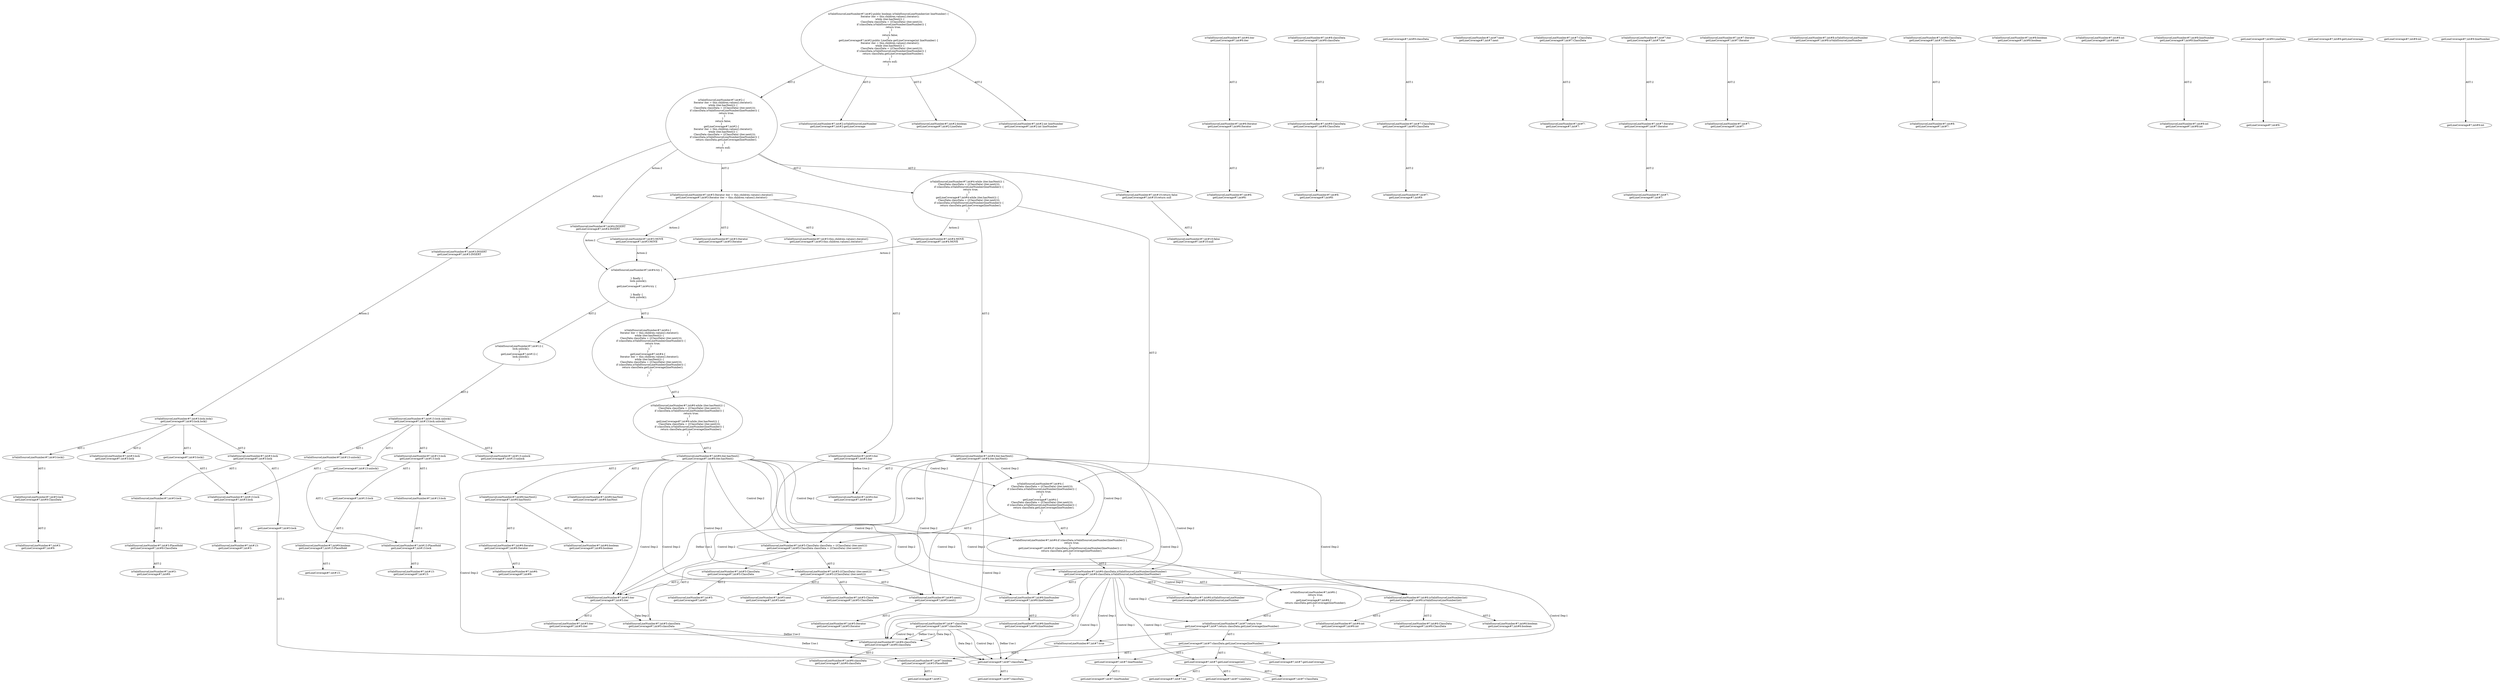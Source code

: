 digraph "Pattern" {
0 [label="isValidSourceLineNumber#?,int#3:INSERT
getLineCoverage#?,int#3:INSERT" shape=ellipse]
1 [label="isValidSourceLineNumber#?,int#2:\{
    Iterator iter = this.children.values().iterator();
    while (iter.hasNext()) \{
        ClassData classData = ((ClassData) (iter.next()));
        if (classData.isValidSourceLineNumber(lineNumber)) \{
            return true;
        \}
    \} 
    return false;
\}
getLineCoverage#?,int#2:\{
    Iterator iter = this.children.values().iterator();
    while (iter.hasNext()) \{
        ClassData classData = ((ClassData) (iter.next()));
        if (classData.isValidSourceLineNumber(lineNumber)) \{
            return classData.getLineCoverage(lineNumber);
        \}
    \} 
    return null;
\}" shape=ellipse]
2 [label="isValidSourceLineNumber#?,int#2:public boolean isValidSourceLineNumber(int lineNumber) \{
    Iterator iter = this.children.values().iterator();
    while (iter.hasNext()) \{
        ClassData classData = ((ClassData) (iter.next()));
        if (classData.isValidSourceLineNumber(lineNumber)) \{
            return true;
        \}
    \} 
    return false;
\}
getLineCoverage#?,int#2:public LineData getLineCoverage(int lineNumber) \{
    Iterator iter = this.children.values().iterator();
    while (iter.hasNext()) \{
        ClassData classData = ((ClassData) (iter.next()));
        if (classData.isValidSourceLineNumber(lineNumber)) \{
            return classData.getLineCoverage(lineNumber);
        \}
    \} 
    return null;
\}" shape=ellipse]
3 [label="isValidSourceLineNumber#?,int#2:isValidSourceLineNumber
getLineCoverage#?,int#2:getLineCoverage" shape=ellipse]
4 [label="isValidSourceLineNumber#?,int#2:boolean
getLineCoverage#?,int#2:LineData" shape=ellipse]
5 [label="isValidSourceLineNumber#?,int#2:int lineNumber
getLineCoverage#?,int#2:int lineNumber" shape=ellipse]
6 [label="isValidSourceLineNumber#?,int#3:Iterator iter = this.children.values().iterator()
getLineCoverage#?,int#3:Iterator iter = this.children.values().iterator()" shape=ellipse]
7 [label="isValidSourceLineNumber#?,int#3:iter
getLineCoverage#?,int#3:iter" shape=ellipse]
8 [label="isValidSourceLineNumber#?,int#3:Iterator
getLineCoverage#?,int#3:Iterator" shape=ellipse]
9 [label="isValidSourceLineNumber#?,int#3:this.children.values().iterator()
getLineCoverage#?,int#3:this.children.values().iterator()" shape=ellipse]
10 [label="isValidSourceLineNumber#?,int#3:MOVE
getLineCoverage#?,int#3:MOVE" shape=ellipse]
11 [label="isValidSourceLineNumber#?,int#4:try \{


\} finally \{
    lock.unlock();
\}
getLineCoverage#?,int#4:try \{


\} finally \{
    lock.unlock();
\}" shape=ellipse]
12 [label="isValidSourceLineNumber#?,int#4:\{
    Iterator iter = this.children.values().iterator();
    while (iter.hasNext()) \{
        ClassData classData = ((ClassData) (iter.next()));
        if (classData.isValidSourceLineNumber(lineNumber)) \{
            return true;
        \}
    \} 
\}
getLineCoverage#?,int#4:\{
    Iterator iter = this.children.values().iterator();
    while (iter.hasNext()) \{
        ClassData classData = ((ClassData) (iter.next()));
        if (classData.isValidSourceLineNumber(lineNumber)) \{
            return classData.getLineCoverage(lineNumber);
        \}
    \} 
\}" shape=ellipse]
13 [label="isValidSourceLineNumber#?,int#6:while (iter.hasNext()) \{
    ClassData classData = ((ClassData) (iter.next()));
    if (classData.isValidSourceLineNumber(lineNumber)) \{
        return true;
    \}
\} 
getLineCoverage#?,int#6:while (iter.hasNext()) \{
    ClassData classData = ((ClassData) (iter.next()));
    if (classData.isValidSourceLineNumber(lineNumber)) \{
        return classData.getLineCoverage(lineNumber);
    \}
\} " shape=ellipse]
14 [label="isValidSourceLineNumber#?,int#6:iter.hasNext()
getLineCoverage#?,int#6:iter.hasNext()" shape=ellipse]
15 [label="isValidSourceLineNumber#?,int#6:hasNext
getLineCoverage#?,int#6:hasNext" shape=ellipse]
16 [label="isValidSourceLineNumber#?,int#4:iter
getLineCoverage#?,int#4:iter" shape=ellipse]
17 [label="isValidSourceLineNumber#?,int#6:iter
getLineCoverage#?,int#6:iter" shape=ellipse]
18 [label="isValidSourceLineNumber#?,int#6:Iterator
getLineCoverage#?,int#6:Iterator" shape=ellipse]
19 [label="isValidSourceLineNumber#?,int#6:
getLineCoverage#?,int#6:" shape=ellipse]
20 [label="isValidSourceLineNumber#?,int#6:hasNext()
getLineCoverage#?,int#6:hasNext()" shape=ellipse]
21 [label="isValidSourceLineNumber#?,int#6:Iterator
getLineCoverage#?,int#6:Iterator" shape=ellipse]
22 [label="isValidSourceLineNumber#?,int#6:
getLineCoverage#?,int#6:" shape=ellipse]
23 [label="isValidSourceLineNumber#?,int#6:boolean
getLineCoverage#?,int#6:boolean" shape=ellipse]
24 [label="isValidSourceLineNumber#?,int#4:\{
    ClassData classData = ((ClassData) (iter.next()));
    if (classData.isValidSourceLineNumber(lineNumber)) \{
        return true;
    \}
\}
getLineCoverage#?,int#4:\{
    ClassData classData = ((ClassData) (iter.next()));
    if (classData.isValidSourceLineNumber(lineNumber)) \{
        return classData.getLineCoverage(lineNumber);
    \}
\}" shape=ellipse]
25 [label="isValidSourceLineNumber#?,int#5:ClassData classData = ((ClassData) (iter.next()))
getLineCoverage#?,int#5:ClassData classData = ((ClassData) (iter.next()))" shape=ellipse]
26 [label="isValidSourceLineNumber#?,int#7:classData
getLineCoverage#?,int#7:classData" shape=ellipse]
27 [label="isValidSourceLineNumber#?,int#6:classData
getLineCoverage#?,int#6:classData" shape=ellipse]
28 [label="isValidSourceLineNumber#?,int#8:classData
getLineCoverage#?,int#8:classData" shape=ellipse]
29 [label="isValidSourceLineNumber#?,int#8:ClassData
getLineCoverage#?,int#8:ClassData" shape=ellipse]
30 [label="isValidSourceLineNumber#?,int#8:
getLineCoverage#?,int#8:" shape=ellipse]
31 [label="isValidSourceLineNumber#?,int#6:classData
getLineCoverage#?,int#6:classData" shape=ellipse]
32 [label="isValidSourceLineNumber#?,int#7:ClassData
getLineCoverage#?,int#9:ClassData" shape=ellipse]
33 [label="isValidSourceLineNumber#?,int#7:
getLineCoverage#?,int#9:" shape=ellipse]
34 [label="isValidSourceLineNumber#?,int#5:((ClassData) (iter.next()))
getLineCoverage#?,int#5:((ClassData) (iter.next()))" shape=ellipse]
35 [label="isValidSourceLineNumber#?,int#7:next
getLineCoverage#?,int#7:next" shape=ellipse]
36 [label="isValidSourceLineNumber#?,int#7:ClassData
getLineCoverage#?,int#7:ClassData" shape=ellipse]
37 [label="isValidSourceLineNumber#?,int#7:
getLineCoverage#?,int#7:" shape=ellipse]
38 [label="isValidSourceLineNumber#?,int#5:iter
getLineCoverage#?,int#5:iter" shape=ellipse]
39 [label="isValidSourceLineNumber#?,int#7:iter
getLineCoverage#?,int#7:iter" shape=ellipse]
40 [label="isValidSourceLineNumber#?,int#7:Iterator
getLineCoverage#?,int#7:Iterator" shape=ellipse]
41 [label="isValidSourceLineNumber#?,int#7:
getLineCoverage#?,int#7:" shape=ellipse]
42 [label="isValidSourceLineNumber#?,int#5:next()
getLineCoverage#?,int#5:next()" shape=ellipse]
43 [label="isValidSourceLineNumber#?,int#7:Iterator
getLineCoverage#?,int#7:Iterator" shape=ellipse]
44 [label="isValidSourceLineNumber#?,int#7:
getLineCoverage#?,int#7:" shape=ellipse]
45 [label="isValidSourceLineNumber#?,int#6:if (classData.isValidSourceLineNumber(lineNumber)) \{
    return true;
\}
getLineCoverage#?,int#6:if (classData.isValidSourceLineNumber(lineNumber)) \{
    return classData.getLineCoverage(lineNumber);
\}" shape=ellipse]
46 [label="isValidSourceLineNumber#?,int#6:classData.isValidSourceLineNumber(lineNumber)
getLineCoverage#?,int#6:classData.isValidSourceLineNumber(lineNumber)" shape=ellipse]
47 [label="isValidSourceLineNumber#?,int#8:isValidSourceLineNumber
getLineCoverage#?,int#8:isValidSourceLineNumber" shape=ellipse]
48 [label="isValidSourceLineNumber#?,int#6:isValidSourceLineNumber(int)
getLineCoverage#?,int#6:isValidSourceLineNumber(int)" shape=ellipse]
49 [label="isValidSourceLineNumber#?,int#8:ClassData
getLineCoverage#?,int#7:ClassData" shape=ellipse]
50 [label="isValidSourceLineNumber#?,int#8:
getLineCoverage#?,int#7:" shape=ellipse]
51 [label="isValidSourceLineNumber#?,int#8:boolean
getLineCoverage#?,int#8:boolean" shape=ellipse]
52 [label="isValidSourceLineNumber#?,int#8:int
getLineCoverage#?,int#8:int" shape=ellipse]
53 [label="isValidSourceLineNumber#?,int#6:lineNumber
getLineCoverage#?,int#6:lineNumber" shape=ellipse]
54 [label="isValidSourceLineNumber#?,int#8:lineNumber
getLineCoverage#?,int#8:lineNumber" shape=ellipse]
55 [label="isValidSourceLineNumber#?,int#8:int
getLineCoverage#?,int#8:int" shape=ellipse]
56 [label="isValidSourceLineNumber#?,int#6:\{
    return true;
\}
getLineCoverage#?,int#6:\{
    return classData.getLineCoverage(lineNumber);
\}" shape=ellipse]
57 [label="isValidSourceLineNumber#?,int#7:return true
getLineCoverage#?,int#7:return classData.getLineCoverage(lineNumber)" shape=ellipse]
58 [label="isValidSourceLineNumber#?,int#7:true" shape=ellipse]
59 [label="isValidSourceLineNumber#?,int#9:boolean
getLineCoverage#?,int#13:PlaceHold" shape=ellipse]
60 [label="isValidSourceLineNumber#?,int#7:boolean
getLineCoverage#?,int#3:PlaceHold" shape=ellipse]
61 [label="isValidSourceLineNumber#?,int#5:classData
getLineCoverage#?,int#5:classData" shape=ellipse]
62 [label="isValidSourceLineNumber#?,int#5:ClassData
getLineCoverage#?,int#5:ClassData" shape=ellipse]
63 [label="isValidSourceLineNumber#?,int#5:
getLineCoverage#?,int#5:" shape=ellipse]
64 [label="isValidSourceLineNumber#?,int#5:next
getLineCoverage#?,int#5:next" shape=ellipse]
65 [label="isValidSourceLineNumber#?,int#5:ClassData
getLineCoverage#?,int#5:ClassData" shape=ellipse]
66 [label="isValidSourceLineNumber#?,int#5:iter
getLineCoverage#?,int#5:iter" shape=ellipse]
67 [label="isValidSourceLineNumber#?,int#5:Iterator
getLineCoverage#?,int#5:Iterator" shape=ellipse]
68 [label="isValidSourceLineNumber#?,int#6:isValidSourceLineNumber
getLineCoverage#?,int#6:isValidSourceLineNumber" shape=ellipse]
69 [label="isValidSourceLineNumber#?,int#6:ClassData
getLineCoverage#?,int#6:ClassData" shape=ellipse]
70 [label="isValidSourceLineNumber#?,int#6:boolean
getLineCoverage#?,int#6:boolean" shape=ellipse]
71 [label="isValidSourceLineNumber#?,int#6:int
getLineCoverage#?,int#6:int" shape=ellipse]
72 [label="isValidSourceLineNumber#?,int#6:lineNumber
getLineCoverage#?,int#6:lineNumber" shape=ellipse]
73 [label="isValidSourceLineNumber#?,int#12:\{
    lock.unlock();
\}
getLineCoverage#?,int#12:\{
    lock.unlock();
\}" shape=ellipse]
74 [label="isValidSourceLineNumber#?,int#13:lock.unlock()
getLineCoverage#?,int#13:lock.unlock()" shape=ellipse]
75 [label="isValidSourceLineNumber#?,int#13:unlock
getLineCoverage#?,int#13:unlock" shape=ellipse]
76 [label="isValidSourceLineNumber#?,int#13:lock
getLineCoverage#?,int#13:lock" shape=ellipse]
77 [label="isValidSourceLineNumber#?,int#13:lock" shape=ellipse]
78 [label="isValidSourceLineNumber#?,int#13:PlaceHold
getLineCoverage#?,int#13:lock" shape=ellipse]
79 [label="isValidSourceLineNumber#?,int#13:
getLineCoverage#?,int#13:" shape=ellipse]
80 [label="isValidSourceLineNumber#?,int#13:unlock()" shape=ellipse]
81 [label="isValidSourceLineNumber#?,int#13:lock
getLineCoverage#?,int#3:lock" shape=ellipse]
82 [label="isValidSourceLineNumber#?,int#13:
getLineCoverage#?,int#3:" shape=ellipse]
83 [label="isValidSourceLineNumber#?,int#4:while (iter.hasNext()) \{
    ClassData classData = ((ClassData) (iter.next()));
    if (classData.isValidSourceLineNumber(lineNumber)) \{
        return true;
    \}
\} 
getLineCoverage#?,int#4:while (iter.hasNext()) \{
    ClassData classData = ((ClassData) (iter.next()));
    if (classData.isValidSourceLineNumber(lineNumber)) \{
        return classData.getLineCoverage(lineNumber);
    \}
\} " shape=ellipse]
84 [label="isValidSourceLineNumber#?,int#4:iter.hasNext()
getLineCoverage#?,int#4:iter.hasNext()" shape=ellipse]
85 [label="isValidSourceLineNumber#?,int#4:MOVE
getLineCoverage#?,int#4:MOVE" shape=ellipse]
86 [label="isValidSourceLineNumber#?,int#10:return false
getLineCoverage#?,int#10:return null" shape=ellipse]
87 [label="isValidSourceLineNumber#?,int#10:false
getLineCoverage#?,int#10:null" shape=ellipse]
88 [label="isValidSourceLineNumber#?,int#4:INSERT
getLineCoverage#?,int#4:INSERT" shape=ellipse]
89 [label="isValidSourceLineNumber#?,int#3:lock.lock()
getLineCoverage#?,int#3:lock.lock()" shape=ellipse]
90 [label="isValidSourceLineNumber#?,int#3:lock
getLineCoverage#?,int#3:lock" shape=ellipse]
91 [label="isValidSourceLineNumber#?,int#3:lock
getLineCoverage#?,int#3:lock" shape=ellipse]
92 [label="isValidSourceLineNumber#?,int#3:lock" shape=ellipse]
93 [label="isValidSourceLineNumber#?,int#3:PlaceHold
getLineCoverage#?,int#8:ClassData" shape=ellipse]
94 [label="isValidSourceLineNumber#?,int#3:
getLineCoverage#?,int#8:" shape=ellipse]
95 [label="isValidSourceLineNumber#?,int#3:lock()" shape=ellipse]
96 [label="isValidSourceLineNumber#?,int#3:lock
getLineCoverage#?,int#9:ClassData" shape=ellipse]
97 [label="isValidSourceLineNumber#?,int#3:
getLineCoverage#?,int#9:" shape=ellipse]
98 [label="getLineCoverage#?,int#7:classData" shape=ellipse]
99 [label="getLineCoverage#?,int#7:classData.getLineCoverage(lineNumber)" shape=ellipse]
100 [label="getLineCoverage#?,int#9:" shape=ellipse]
101 [label="getLineCoverage#?,int#7:lineNumber" shape=ellipse]
102 [label="getLineCoverage#?,int#13:" shape=ellipse]
103 [label="getLineCoverage#?,int#3:" shape=ellipse]
104 [label="getLineCoverage#?,int#9:getLineCoverage" shape=ellipse]
105 [label="getLineCoverage#?,int#7:getLineCoverage" shape=ellipse]
106 [label="getLineCoverage#?,int#13:unlock()" shape=ellipse]
107 [label="getLineCoverage#?,int#9:classData" shape=ellipse]
108 [label="getLineCoverage#?,int#7:classData" shape=ellipse]
109 [label="getLineCoverage#?,int#7:getLineCoverage(int)" shape=ellipse]
110 [label="getLineCoverage#?,int#9:int" shape=ellipse]
111 [label="getLineCoverage#?,int#9:int" shape=ellipse]
112 [label="getLineCoverage#?,int#7:int" shape=ellipse]
113 [label="getLineCoverage#?,int#9:LineData" shape=ellipse]
114 [label="getLineCoverage#?,int#7:LineData" shape=ellipse]
115 [label="getLineCoverage#?,int#7:ClassData" shape=ellipse]
116 [label="getLineCoverage#?,int#13:lock" shape=ellipse]
117 [label="getLineCoverage#?,int#3:lock" shape=ellipse]
118 [label="getLineCoverage#?,int#3:lock()" shape=ellipse]
119 [label="getLineCoverage#?,int#9:lineNumber" shape=ellipse]
120 [label="getLineCoverage#?,int#7:lineNumber" shape=ellipse]
0 -> 89 [label="Action:2"];
1 -> 0 [label="Action:2"];
1 -> 6 [label="AST:2"];
1 -> 83 [label="AST:2"];
1 -> 86 [label="AST:2"];
1 -> 88 [label="Action:2"];
2 -> 1 [label="AST:2"];
2 -> 3 [label="AST:2"];
2 -> 4 [label="AST:2"];
2 -> 5 [label="AST:2"];
6 -> 7 [label="AST:2"];
6 -> 8 [label="AST:2"];
6 -> 9 [label="AST:2"];
6 -> 10 [label="Action:2"];
7 -> 16 [label="Define Use:2"];
7 -> 38 [label="Define Use:2"];
10 -> 11 [label="Action:2"];
11 -> 12 [label="AST:2"];
11 -> 73 [label="AST:2"];
12 -> 13 [label="AST:2"];
13 -> 14 [label="AST:2"];
14 -> 15 [label="AST:2"];
14 -> 20 [label="AST:2"];
14 -> 24 [label="Control Dep:2"];
14 -> 25 [label="Control Dep:2"];
14 -> 34 [label="Control Dep:2"];
14 -> 42 [label="Control Dep:2"];
14 -> 38 [label="Control Dep:2"];
14 -> 45 [label="Control Dep:2"];
14 -> 46 [label="Control Dep:2"];
14 -> 48 [label="Control Dep:2"];
14 -> 27 [label="Control Dep:2"];
14 -> 53 [label="Control Dep:2"];
17 -> 18 [label="AST:2"];
18 -> 19 [label="AST:2"];
20 -> 21 [label="AST:2"];
20 -> 23 [label="AST:2"];
21 -> 22 [label="AST:2"];
24 -> 25 [label="AST:2"];
24 -> 45 [label="AST:2"];
25 -> 61 [label="AST:2"];
25 -> 62 [label="AST:2"];
25 -> 34 [label="AST:2"];
26 -> 27 [label="Define Use:2"];
26 -> 27 [label="Data Dep:2"];
26 -> 27 [label="Control Dep:2"];
26 -> 98 [label="Define Use:1"];
26 -> 98 [label="Data Dep:1"];
26 -> 98 [label="Control Dep:1"];
27 -> 31 [label="AST:2"];
28 -> 29 [label="AST:2"];
29 -> 30 [label="AST:2"];
32 -> 33 [label="AST:2"];
34 -> 64 [label="AST:2"];
34 -> 65 [label="AST:2"];
34 -> 38 [label="AST:2"];
34 -> 42 [label="AST:2"];
36 -> 37 [label="AST:2"];
38 -> 66 [label="AST:2"];
38 -> 61 [label="Data Dep:2"];
39 -> 40 [label="AST:2"];
40 -> 41 [label="AST:2"];
42 -> 67 [label="AST:2"];
43 -> 44 [label="AST:2"];
45 -> 46 [label="AST:2"];
45 -> 56 [label="AST:2"];
46 -> 27 [label="AST:2"];
46 -> 68 [label="AST:2"];
46 -> 48 [label="AST:2"];
46 -> 53 [label="AST:2"];
46 -> 56 [label="Control Dep:2"];
46 -> 57 [label="Control Dep:2"];
46 -> 58 [label="Control Dep:1"];
46 -> 98 [label="Control Dep:1"];
46 -> 99 [label="Control Dep:1"];
46 -> 101 [label="Control Dep:1"];
46 -> 109 [label="Control Dep:1"];
48 -> 69 [label="AST:2"];
48 -> 70 [label="AST:2"];
48 -> 71 [label="AST:2"];
49 -> 50 [label="AST:2"];
53 -> 72 [label="AST:2"];
54 -> 55 [label="AST:2"];
56 -> 57 [label="AST:2"];
57 -> 58 [label="AST:1"];
57 -> 99 [label="AST:1"];
58 -> 60 [label="AST:1"];
59 -> 102 [label="AST:1"];
60 -> 103 [label="AST:1"];
61 -> 27 [label="Define Use:2"];
61 -> 98 [label="Define Use:1"];
62 -> 63 [label="AST:2"];
73 -> 74 [label="AST:2"];
74 -> 75 [label="AST:2"];
74 -> 76 [label="AST:2"];
74 -> 80 [label="AST:1"];
74 -> 106 [label="AST:1"];
76 -> 77 [label="AST:1"];
76 -> 116 [label="AST:1"];
77 -> 78 [label="AST:1"];
78 -> 79 [label="AST:2"];
80 -> 81 [label="AST:1"];
81 -> 82 [label="AST:2"];
83 -> 24 [label="AST:2"];
83 -> 84 [label="AST:2"];
83 -> 85 [label="Action:2"];
84 -> 16 [label="AST:2"];
84 -> 24 [label="Control Dep:2"];
84 -> 25 [label="Control Dep:2"];
84 -> 27 [label="Control Dep:2"];
84 -> 34 [label="Control Dep:2"];
84 -> 38 [label="Control Dep:2"];
84 -> 42 [label="Control Dep:2"];
84 -> 45 [label="Control Dep:2"];
84 -> 46 [label="Control Dep:2"];
84 -> 48 [label="Control Dep:2"];
84 -> 53 [label="Control Dep:2"];
85 -> 11 [label="Action:2"];
86 -> 87 [label="AST:2"];
88 -> 11 [label="Action:2"];
89 -> 90 [label="AST:2"];
89 -> 91 [label="AST:2"];
89 -> 95 [label="AST:1"];
89 -> 118 [label="AST:1"];
91 -> 92 [label="AST:1"];
91 -> 117 [label="AST:1"];
92 -> 93 [label="AST:1"];
93 -> 94 [label="AST:2"];
95 -> 96 [label="AST:1"];
96 -> 97 [label="AST:2"];
98 -> 108 [label="AST:1"];
99 -> 98 [label="AST:1"];
99 -> 105 [label="AST:1"];
99 -> 109 [label="AST:1"];
99 -> 101 [label="AST:1"];
101 -> 120 [label="AST:1"];
106 -> 78 [label="AST:1"];
107 -> 32 [label="AST:1"];
109 -> 115 [label="AST:1"];
109 -> 114 [label="AST:1"];
109 -> 112 [label="AST:1"];
113 -> 100 [label="AST:1"];
116 -> 59 [label="AST:1"];
117 -> 60 [label="AST:1"];
118 -> 81 [label="AST:1"];
119 -> 111 [label="AST:1"];
}